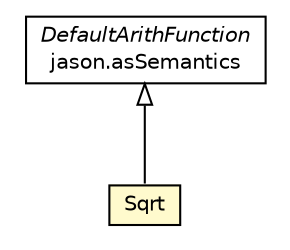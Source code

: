 #!/usr/local/bin/dot
#
# Class diagram 
# Generated by UMLGraph version R5_6_6-1-g9240c4 (http://www.umlgraph.org/)
#

digraph G {
	edge [fontname="Helvetica",fontsize=10,labelfontname="Helvetica",labelfontsize=10];
	node [fontname="Helvetica",fontsize=10,shape=plaintext];
	nodesep=0.25;
	ranksep=0.5;
	// jason.asSemantics.DefaultArithFunction
	c43031 [label=<<table title="jason.asSemantics.DefaultArithFunction" border="0" cellborder="1" cellspacing="0" cellpadding="2" port="p" href="../asSemantics/DefaultArithFunction.html">
		<tr><td><table border="0" cellspacing="0" cellpadding="1">
<tr><td align="center" balign="center"><font face="Helvetica-Oblique"> DefaultArithFunction </font></td></tr>
<tr><td align="center" balign="center"> jason.asSemantics </td></tr>
		</table></td></tr>
		</table>>, URL="../asSemantics/DefaultArithFunction.html", fontname="Helvetica", fontcolor="black", fontsize=10.0];
	// jason.functions.Sqrt
	c43121 [label=<<table title="jason.functions.Sqrt" border="0" cellborder="1" cellspacing="0" cellpadding="2" port="p" bgcolor="lemonChiffon" href="./Sqrt.html">
		<tr><td><table border="0" cellspacing="0" cellpadding="1">
<tr><td align="center" balign="center"> Sqrt </td></tr>
		</table></td></tr>
		</table>>, URL="./Sqrt.html", fontname="Helvetica", fontcolor="black", fontsize=10.0];
	//jason.functions.Sqrt extends jason.asSemantics.DefaultArithFunction
	c43031:p -> c43121:p [dir=back,arrowtail=empty];
}

